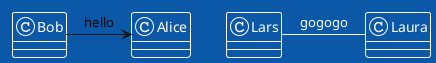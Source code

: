 {
  "sha1": "pb46n8y2s9lmyx7dbxa7057xm41mk9",
  "insertion": {
    "when": "2024-06-04T17:28:40.914Z",
    "user": "plantuml@gmail.com"
  }
}
@startuml
Bob -> Alice : hello


<style>
  root {
    BackgroundColor #0B58A8
    FontColor #FFFFFF
    FontName Verdana
    HyperLinkColor #FDA325
    LineColor #FFFFFF
    LineThickness 1
    Margin 5
  }
  caption {
    LineThickness 0
  }
  footer {
    LineThickness 0
  }
  groupHeader {
    BackgroundColor #FFFFFF
    FontColor #0B58A8
    FontStyle bold
  }
  header {
    LineThickness 0
  }
  node {
    MaximumWidth 300
  }
  referenceHeader {
    BackgroundColor #FFFFFF
    FontColor #0B58A8
    FontStyle bold
  }
  separator {
    BackgroundColor #FFFFFF
    FontColor #0B58A8
    FontStyle bold
  }
  title {
    FontSize 22
    LineThickness 0
  }
</style>

skinparam ArrowLollipopColor #FFFFFF
skinparam BackgroundColor #0B58A8
skinparam DefaultFontName Verdana
skinparam DefaultMonospacedFontName Courier
skinparam LifelineStrategy nosolid
skinparam ParticipantPadding 10
skinparam SequenceLifeLineBorderColor #FFFFFF
skinparam Shadowing false
skinparam UseBetaStyle true

skinparam Activity {
  BackgroundColor #0B58A8
  BarColor #FFFFFF
  BorderColor #FFFFFF
  FontColor #FFFFFF
  FontName Verdana
}
skinparam Boundary {
  FontColor #FFFFFF
}
skinparam Box {
  Padding 5
}
skinparam CircledCharacter {
  FontColor #0B58A8
  FontName Courier
  Radius 9
}
skinparam Class {
  BackgroundColor #0B58A8
  BorderColor #FFFFFF
  FontColor #FFFFFF
  FontName Verdana
}
skinparam ClassAttribute {
  FontColor #FFFFFF
  FontName Verdana
}
skinparam ClassStereotype {
  FontColor #FFFFFF
  FontName Verdana
}
skinparam Footer {
  FontColor #FFFFFF
  FontName Verdana
}
skinparam Header {
  FontColor #FFFFFF
  FontName Verdana
}
skinparam Hyperlink {
  Color #FDA325
}
skinparam IconPackage {
  Color #FFFFFF
  BackgroundColor #0B58A8
}
skinparam IconPrivate {
  Color #FFFFFF
  BackgroundColor #0B58A8
}
skinparam IconProtected {
  Color #FFFFFF
  BackgroundColor #0B58A8
}
skinparam IconPublic {
  Color #FFFFFF
  BackgroundColor #0B58A8
}
skinparam Note {
  FontColor #FFFFFF
  FontName Verdana
}
skinparam Package {
  BorderColor #FFFFFF
  FontColor #FFFFFF
  FontName Verdana
}
skinparam State {
  BackgroundColor #0B58A8
  BorderColor #FFFFFF
}
skinparam StereotypeA {
  BackgroundColor #FFFFFF
  BorderColor #FFFFFF
}
skinparam StereotypeC {
  BackgroundColor #FFFFFF
  BorderColor #FFFFFF
}
skinparam StereotypeE {
  BackgroundColor #FFFFFF
  BorderColor #FFFFFF
}
skinparam StereotypeI {
  BackgroundColor #FFFFFF
  BorderColor #FFFFFF
}
skinparam StereotypeN {
  BackgroundColor #FFFFFF
  BorderColor #FFFFFF
}
skinparam UseCaseStereoType {
  FontColor #FFFFFF
  FontName Verdana
}
Lars - Laura : gogogo
@enduml
